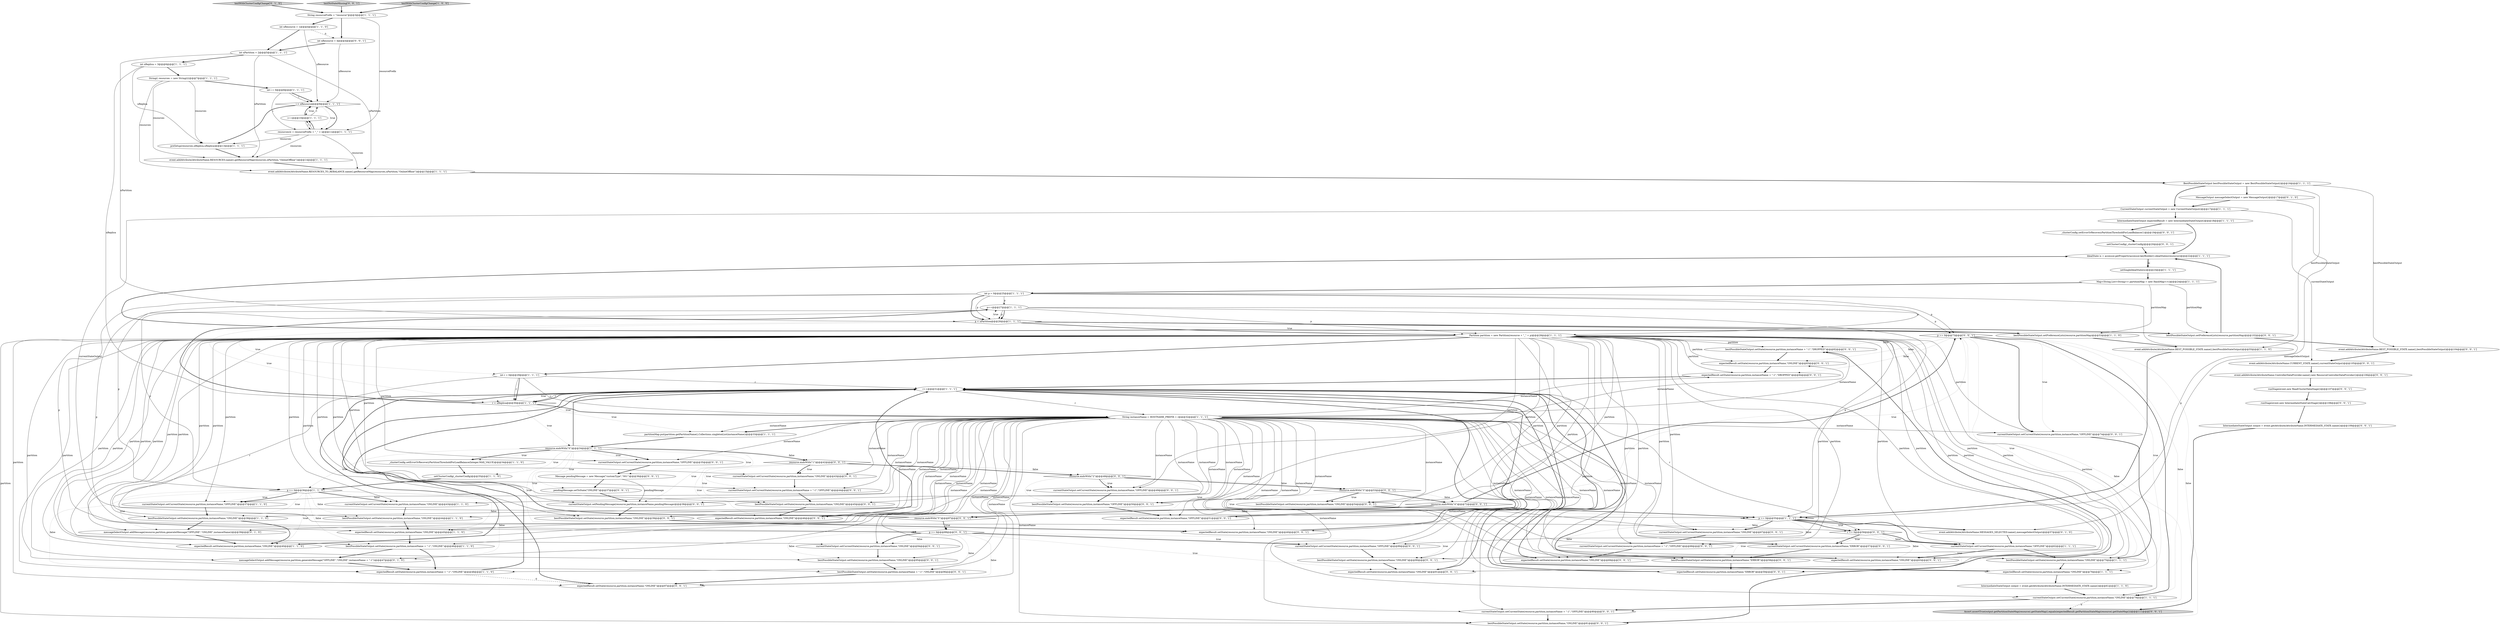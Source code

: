 digraph {
29 [style = filled, label = "i < nResource@@@9@@@['1', '1', '1']", fillcolor = white, shape = diamond image = "AAA0AAABBB1BBB"];
43 [style = filled, label = "int p = 0@@@25@@@['1', '1', '1']", fillcolor = white, shape = ellipse image = "AAA0AAABBB1BBB"];
45 [style = filled, label = "p++@@@27@@@['1', '1', '1']", fillcolor = white, shape = ellipse image = "AAA0AAABBB1BBB"];
77 [style = filled, label = "resource.endsWith(\"4\")@@@72@@@['0', '0', '1']", fillcolor = white, shape = diamond image = "AAA0AAABBB3BBB"];
75 [style = filled, label = "IntermediateStateOutput output = event.getAttribute(AttributeName.INTERMEDIATE_STATE.name())@@@109@@@['0', '0', '1']", fillcolor = white, shape = ellipse image = "AAA0AAABBB3BBB"];
55 [style = filled, label = "p == 0@@@73@@@['0', '0', '1']", fillcolor = white, shape = diamond image = "AAA0AAABBB3BBB"];
81 [style = filled, label = "_clusterConfig.setErrorOrRecoveryPartitionThresholdForLoadBalance(1)@@@19@@@['0', '0', '1']", fillcolor = white, shape = ellipse image = "AAA0AAABBB3BBB"];
40 [style = filled, label = "IntermediateStateOutput output = event.getAttribute(AttributeName.INTERMEDIATE_STATE.name())@@@61@@@['1', '1', '0']", fillcolor = white, shape = ellipse image = "AAA0AAABBB1BBB"];
67 [style = filled, label = "bestPossibleStateOutput.setState(resource,partition,instanceName + \"-1\",\"DROPPED\")@@@82@@@['0', '0', '1']", fillcolor = white, shape = ellipse image = "AAA0AAABBB3BBB"];
95 [style = filled, label = "currentStateOutput.setCurrentState(resource,partition,instanceName + \"-1\",\"OFFLINE\")@@@44@@@['0', '0', '1']", fillcolor = white, shape = ellipse image = "AAA0AAABBB3BBB"];
31 [style = filled, label = "setSingleIdealState(is)@@@23@@@['1', '1', '1']", fillcolor = white, shape = ellipse image = "AAA0AAABBB1BBB"];
50 [style = filled, label = "messageSelectOutput.addMessage(resource,partition,generateMessage(\"OFFLINE\",\"ONLINE\",instanceName))@@@39@@@['0', '1', '0']", fillcolor = white, shape = ellipse image = "AAA1AAABBB2BBB"];
10 [style = filled, label = "CurrentStateOutput currentStateOutput = new CurrentStateOutput()@@@17@@@['1', '1', '1']", fillcolor = white, shape = ellipse image = "AAA0AAABBB1BBB"];
53 [style = filled, label = "runStage(event,new ReadClusterDataStage())@@@107@@@['0', '0', '1']", fillcolor = white, shape = ellipse image = "AAA0AAABBB3BBB"];
24 [style = filled, label = "bestPossibleStateOutput.setPreferenceLists(resource,partitionMap)@@@53@@@['1', '1', '0']", fillcolor = white, shape = ellipse image = "AAA0AAABBB1BBB"];
61 [style = filled, label = "currentStateOutput.setCurrentState(resource,partition,instanceName,\"ONLINE\")@@@94@@@['0', '0', '1']", fillcolor = white, shape = ellipse image = "AAA0AAABBB3BBB"];
28 [style = filled, label = "IntermediateStateOutput expectedResult = new IntermediateStateOutput()@@@18@@@['1', '1', '1']", fillcolor = white, shape = ellipse image = "AAA0AAABBB1BBB"];
22 [style = filled, label = "currentStateOutput.setCurrentState(resource,partition,instanceName,\"OFFLINE\")@@@37@@@['1', '1', '0']", fillcolor = white, shape = ellipse image = "AAA0AAABBB1BBB"];
9 [style = filled, label = "int nResource = 1@@@4@@@['1', '1', '0']", fillcolor = white, shape = ellipse image = "AAA0AAABBB1BBB"];
4 [style = filled, label = "int nPartition = 2@@@5@@@['1', '1', '1']", fillcolor = white, shape = ellipse image = "AAA0AAABBB1BBB"];
105 [style = filled, label = "bestPossibleStateOutput.setState(resource,partition,instanceName,\"ONLINE\")@@@81@@@['0', '0', '1']", fillcolor = white, shape = ellipse image = "AAA0AAABBB3BBB"];
52 [style = filled, label = "MessageOutput messageSelectOutput = new MessageOutput()@@@17@@@['0', '1', '0']", fillcolor = white, shape = ellipse image = "AAA1AAABBB2BBB"];
69 [style = filled, label = "currentStateOutput.setCurrentState(resource,partition,instanceName + \"-1\",\"OFFLINE\")@@@68@@@['0', '0', '1']", fillcolor = white, shape = ellipse image = "AAA0AAABBB3BBB"];
36 [style = filled, label = "BestPossibleStateOutput bestPossibleStateOutput = new BestPossibleStateOutput()@@@16@@@['1', '1', '1']", fillcolor = white, shape = ellipse image = "AAA0AAABBB1BBB"];
65 [style = filled, label = "currentStateOutput.setCurrentState(resource,partition,instanceName,\"OFFLINE\")@@@49@@@['0', '0', '1']", fillcolor = white, shape = ellipse image = "AAA0AAABBB3BBB"];
16 [style = filled, label = "i++@@@10@@@['1', '1', '1']", fillcolor = white, shape = ellipse image = "AAA0AAABBB1BBB"];
41 [style = filled, label = "int nReplica = 3@@@6@@@['1', '1', '1']", fillcolor = white, shape = ellipse image = "AAA0AAABBB1BBB"];
106 [style = filled, label = "runStage(event,new IntermediateStateCalcStage())@@@108@@@['0', '0', '1']", fillcolor = white, shape = ellipse image = "AAA0AAABBB3BBB"];
51 [style = filled, label = "testWithClusterConfigChange['0', '1', '0']", fillcolor = lightgray, shape = diamond image = "AAA0AAABBB2BBB"];
89 [style = filled, label = "expectedResult.setState(resource,partition,instanceName,\"OFFLINE\")@@@51@@@['0', '0', '1']", fillcolor = white, shape = ellipse image = "AAA0AAABBB3BBB"];
92 [style = filled, label = "expectedResult.setState(resource,partition,instanceName + \"-1\",\"DROPPED\")@@@84@@@['0', '0', '1']", fillcolor = white, shape = ellipse image = "AAA0AAABBB3BBB"];
2 [style = filled, label = "_clusterConfig.setErrorOrRecoveryPartitionThresholdForLoadBalance(Integer.MAX_VALUE)@@@34@@@['1', '1', '0']", fillcolor = white, shape = ellipse image = "AAA0AAABBB1BBB"];
73 [style = filled, label = "testNoStateMissing['0', '0', '1']", fillcolor = lightgray, shape = diamond image = "AAA0AAABBB3BBB"];
76 [style = filled, label = "expectedResult.setState(resource,partition,instanceName,\"ONLINE\")@@@63@@@['0', '0', '1']", fillcolor = white, shape = ellipse image = "AAA0AAABBB3BBB"];
62 [style = filled, label = "expectedResult.setState(resource,partition,instanceName,\"ONLINE\")@@@46@@@['0', '0', '1']", fillcolor = white, shape = ellipse image = "AAA0AAABBB3BBB"];
38 [style = filled, label = "String resourcePrefix = \"resource\"@@@3@@@['1', '1', '1']", fillcolor = white, shape = ellipse image = "AAA0AAABBB1BBB"];
34 [style = filled, label = "bestPossibleStateOutput.setState(resource,partition,instanceName,\"ONLINE\")@@@38@@@['1', '1', '0']", fillcolor = white, shape = ellipse image = "AAA0AAABBB1BBB"];
3 [style = filled, label = "p == 0@@@55@@@['1', '1', '1']", fillcolor = white, shape = diamond image = "AAA0AAABBB1BBB"];
15 [style = filled, label = "resource.endsWith(\"0\")@@@34@@@['1', '1', '1']", fillcolor = white, shape = diamond image = "AAA0AAABBB1BBB"];
44 [style = filled, label = "currentStateOutput.setCurrentState(resource,partition,instanceName,\"ONLINE\")@@@79@@@['1', '1', '1']", fillcolor = white, shape = ellipse image = "AAA0AAABBB1BBB"];
102 [style = filled, label = "event.addAttribute(AttributeName.CURRENT_STATE.name(),currentStateOutput)@@@105@@@['0', '0', '1']", fillcolor = white, shape = ellipse image = "AAA0AAABBB3BBB"];
49 [style = filled, label = "messageSelectOutput.addMessage(resource,partition,generateMessage(\"OFFLINE\",\"ONLINE\",instanceName + \"-1\"))@@@47@@@['0', '1', '0']", fillcolor = white, shape = ellipse image = "AAA1AAABBB2BBB"];
42 [style = filled, label = "Map<String,List<String>> partitionMap = new HashMap<>()@@@24@@@['1', '1', '1']", fillcolor = white, shape = ellipse image = "AAA0AAABBB1BBB"];
59 [style = filled, label = "currentStateOutput.setCurrentState(resource,partition,instanceName,\"OFFLINE\")@@@35@@@['0', '0', '1']", fillcolor = white, shape = ellipse image = "AAA0AAABBB3BBB"];
80 [style = filled, label = "r == 0@@@56@@@['0', '0', '1']", fillcolor = white, shape = diamond image = "AAA0AAABBB3BBB"];
74 [style = filled, label = "expectedResult.setState(resource,partition,instanceName,\"ONLINE\")@@@83@@@['0', '0', '1']", fillcolor = white, shape = ellipse image = "AAA0AAABBB3BBB"];
14 [style = filled, label = "r < nReplica@@@30@@@['1', '1', '1']", fillcolor = white, shape = diamond image = "AAA0AAABBB1BBB"];
79 [style = filled, label = "currentStateOutput.setCurrentState(resource,partition,instanceName,\"OFFLINE\")@@@89@@@['0', '0', '1']", fillcolor = white, shape = ellipse image = "AAA0AAABBB3BBB"];
72 [style = filled, label = "event.addAttribute(AttributeName.BEST_POSSIBLE_STATE.name(),bestPossibleStateOutput)@@@104@@@['0', '0', '1']", fillcolor = white, shape = ellipse image = "AAA0AAABBB3BBB"];
7 [style = filled, label = "preSetup(resources,nReplica,nReplica)@@@13@@@['1', '1', '1']", fillcolor = white, shape = ellipse image = "AAA0AAABBB1BBB"];
63 [style = filled, label = "expectedResult.setState(resource,partition,instanceName,\"ONLINE\")@@@91@@@['0', '0', '1']", fillcolor = white, shape = ellipse image = "AAA0AAABBB3BBB"];
30 [style = filled, label = "event.addAttribute(AttributeName.RESOURCES.name(),getResourceMap(resources,nPartition,\"OnlineOffline\"))@@@14@@@['1', '1', '1']", fillcolor = white, shape = ellipse image = "AAA0AAABBB1BBB"];
64 [style = filled, label = "resource.endsWith(\"1\")@@@42@@@['0', '0', '1']", fillcolor = white, shape = diamond image = "AAA0AAABBB3BBB"];
90 [style = filled, label = "event.addAttribute(AttributeName.ControllerDataProvider.name(),new ResourceControllerDataProvider())@@@106@@@['0', '0', '1']", fillcolor = white, shape = ellipse image = "AAA0AAABBB3BBB"];
82 [style = filled, label = "setClusterConfig(_clusterConfig)@@@20@@@['0', '0', '1']", fillcolor = white, shape = ellipse image = "AAA0AAABBB3BBB"];
56 [style = filled, label = "bestPossibleStateOutput.setState(resource,partition,instanceName,\"ERROR\")@@@58@@@['0', '0', '1']", fillcolor = white, shape = ellipse image = "AAA0AAABBB3BBB"];
87 [style = filled, label = "resource.endsWith(\"2\")@@@48@@@['0', '0', '1']", fillcolor = white, shape = diamond image = "AAA0AAABBB3BBB"];
39 [style = filled, label = "r++@@@31@@@['1', '1', '1']", fillcolor = white, shape = ellipse image = "AAA0AAABBB1BBB"];
98 [style = filled, label = "currentStateOutput.setPendingMessage(resource,partition,instanceName,pendingMessage)@@@38@@@['0', '0', '1']", fillcolor = white, shape = ellipse image = "AAA0AAABBB3BBB"];
27 [style = filled, label = "expectedResult.setState(resource,partition,instanceName,\"ONLINE\")@@@45@@@['1', '1', '0']", fillcolor = white, shape = ellipse image = "AAA0AAABBB1BBB"];
46 [style = filled, label = "testWithClusterConfigChange['1', '0', '0']", fillcolor = lightgray, shape = diamond image = "AAA0AAABBB1BBB"];
8 [style = filled, label = "int r = 0@@@29@@@['1', '1', '1']", fillcolor = white, shape = ellipse image = "AAA0AAABBB1BBB"];
47 [style = filled, label = "expectedResult.setState(resource,partition,instanceName,\"ONLINE\")@@@40@@@['1', '1', '0']", fillcolor = white, shape = ellipse image = "AAA0AAABBB1BBB"];
32 [style = filled, label = "currentStateOutput.setCurrentState(resource,partition,instanceName,\"ONLINE\")@@@43@@@['1', '1', '0']", fillcolor = white, shape = ellipse image = "AAA0AAABBB1BBB"];
21 [style = filled, label = "String instanceName = HOSTNAME_PREFIX + r@@@32@@@['1', '1', '1']", fillcolor = white, shape = ellipse image = "AAA0AAABBB1BBB"];
0 [style = filled, label = "resources(i( = resourcePrefix + \"_\" + i@@@11@@@['1', '1', '1']", fillcolor = white, shape = ellipse image = "AAA0AAABBB1BBB"];
11 [style = filled, label = "currentStateOutput.setCurrentState(resource,partition,instanceName,\"OFFLINE\")@@@62@@@['1', '1', '1']", fillcolor = white, shape = ellipse image = "AAA0AAABBB1BBB"];
96 [style = filled, label = "Message pendingMessage = new Message(\"customType\",\"001\")@@@36@@@['0', '0', '1']", fillcolor = white, shape = ellipse image = "AAA0AAABBB3BBB"];
83 [style = filled, label = "resource.endsWith(\"5\")@@@87@@@['0', '0', '1']", fillcolor = white, shape = diamond image = "AAA0AAABBB3BBB"];
13 [style = filled, label = "expectedResult.setState(resource,partition,instanceName + \"-1\",\"ONLINE\")@@@48@@@['1', '1', '0']", fillcolor = white, shape = ellipse image = "AAA0AAABBB1BBB"];
33 [style = filled, label = "Partition partition = new Partition(resource + \"_\" + p)@@@28@@@['1', '1', '1']", fillcolor = white, shape = ellipse image = "AAA0AAABBB1BBB"];
35 [style = filled, label = "event.addAttribute(AttributeName.RESOURCES_TO_REBALANCE.name(),getResourceMap(resources,nPartition,\"OnlineOffline\"))@@@15@@@['1', '1', '1']", fillcolor = white, shape = ellipse image = "AAA0AAABBB1BBB"];
101 [style = filled, label = "currentStateOutput.setCurrentState(resource,partition,instanceName,\"OFFLINE\")@@@74@@@['0', '0', '1']", fillcolor = white, shape = ellipse image = "AAA0AAABBB3BBB"];
18 [style = filled, label = "expectedResult.setState(resource,partition,instanceName,\"ONLINE\")@@@76@@@['1', '1', '1']", fillcolor = white, shape = ellipse image = "AAA0AAABBB1BBB"];
104 [style = filled, label = "bestPossibleStateOutput.setState(resource,partition,instanceName,\"ONLINE\")@@@45@@@['0', '0', '1']", fillcolor = white, shape = ellipse image = "AAA0AAABBB3BBB"];
99 [style = filled, label = "bestPossibleStateOutput.setState(resource,partition,instanceName,\"OFFLINE\")@@@50@@@['0', '0', '1']", fillcolor = white, shape = ellipse image = "AAA0AAABBB3BBB"];
68 [style = filled, label = "p == 0@@@88@@@['0', '0', '1']", fillcolor = white, shape = diamond image = "AAA0AAABBB3BBB"];
94 [style = filled, label = "currentStateOutput.setCurrentState(resource,partition,instanceName,\"ONLINE\")@@@67@@@['0', '0', '1']", fillcolor = white, shape = ellipse image = "AAA0AAABBB3BBB"];
58 [style = filled, label = "currentStateOutput.setCurrentState(resource,partition,instanceName,\"ERROR\")@@@57@@@['0', '0', '1']", fillcolor = white, shape = ellipse image = "AAA0AAABBB3BBB"];
5 [style = filled, label = "int i = 0@@@8@@@['1', '1', '1']", fillcolor = white, shape = ellipse image = "AAA0AAABBB1BBB"];
6 [style = filled, label = "p < nPartition@@@26@@@['1', '1', '1']", fillcolor = white, shape = diamond image = "AAA0AAABBB1BBB"];
103 [style = filled, label = "currentStateOutput.setCurrentState(resource,partition,instanceName + \"-1\",\"OFFLINE\")@@@80@@@['0', '0', '1']", fillcolor = white, shape = ellipse image = "AAA0AAABBB3BBB"];
57 [style = filled, label = "expectedResult.setState(resource,partition,instanceName,\"ONLINE\")@@@97@@@['0', '0', '1']", fillcolor = white, shape = ellipse image = "AAA0AAABBB3BBB"];
20 [style = filled, label = "event.addAttribute(AttributeName.BEST_POSSIBLE_STATE.name(),bestPossibleStateOutput)@@@55@@@['1', '1', '0']", fillcolor = white, shape = ellipse image = "AAA0AAABBB1BBB"];
60 [style = filled, label = "expectedResult.setState(resource,partition,instanceName,\"ONLINE\")@@@40@@@['0', '0', '1']", fillcolor = white, shape = ellipse image = "AAA0AAABBB3BBB"];
91 [style = filled, label = "expectedResult.setState(resource,partition,instanceName,\"ONLINE\")@@@69@@@['0', '0', '1']", fillcolor = white, shape = ellipse image = "AAA0AAABBB3BBB"];
84 [style = filled, label = "bestPossibleStateOutput.setState(resource,partition,instanceName,\"ONLINE\")@@@54@@@['0', '0', '1']", fillcolor = white, shape = ellipse image = "AAA0AAABBB3BBB"];
88 [style = filled, label = "currentStateOutput.setCurrentState(resource,partition,instanceName,\"ONLINE\")@@@43@@@['0', '0', '1']", fillcolor = white, shape = ellipse image = "AAA0AAABBB3BBB"];
37 [style = filled, label = "setClusterConfig(_clusterConfig)@@@35@@@['1', '1', '0']", fillcolor = white, shape = ellipse image = "AAA0AAABBB1BBB"];
48 [style = filled, label = "event.addAttribute(AttributeName.MESSAGES_SELECTED.name(),messageSelectOutput)@@@57@@@['0', '1', '0']", fillcolor = white, shape = ellipse image = "AAA1AAABBB2BBB"];
23 [style = filled, label = "String(( resources = new String((((@@@7@@@['1', '1', '1']", fillcolor = white, shape = ellipse image = "AAA0AAABBB1BBB"];
19 [style = filled, label = "bestPossibleStateOutput.setState(resource,partition,instanceName,\"ONLINE\")@@@44@@@['1', '1', '0']", fillcolor = white, shape = ellipse image = "AAA0AAABBB1BBB"];
71 [style = filled, label = "bestPossibleStateOutput.setPreferenceLists(resource,partitionMap)@@@102@@@['0', '0', '1']", fillcolor = white, shape = ellipse image = "AAA0AAABBB3BBB"];
97 [style = filled, label = "bestPossibleStateOutput.setState(resource,partition,instanceName,\"ONLINE\")@@@95@@@['0', '0', '1']", fillcolor = white, shape = ellipse image = "AAA0AAABBB3BBB"];
78 [style = filled, label = "int nResource = 4@@@4@@@['0', '0', '1']", fillcolor = white, shape = ellipse image = "AAA0AAABBB3BBB"];
12 [style = filled, label = "partitionMap.put(partition.getPartitionName(),Collections.singletonList(instanceName))@@@33@@@['1', '1', '1']", fillcolor = white, shape = ellipse image = "AAA0AAABBB1BBB"];
70 [style = filled, label = "bestPossibleStateOutput.setState(resource,partition,instanceName,\"ONLINE\")@@@90@@@['0', '0', '1']", fillcolor = white, shape = ellipse image = "AAA0AAABBB3BBB"];
85 [style = filled, label = "pendingMessage.setToState(\"ONLINE\")@@@37@@@['0', '0', '1']", fillcolor = white, shape = ellipse image = "AAA0AAABBB3BBB"];
100 [style = filled, label = "resource.endsWith(\"3\")@@@53@@@['0', '0', '1']", fillcolor = white, shape = diamond image = "AAA0AAABBB3BBB"];
93 [style = filled, label = "bestPossibleStateOutput.setState(resource,partition,instanceName + \"-1\",\"ONLINE\")@@@96@@@['0', '0', '1']", fillcolor = white, shape = ellipse image = "AAA0AAABBB3BBB"];
86 [style = filled, label = "bestPossibleStateOutput.setState(resource,partition,instanceName,\"ONLINE\")@@@39@@@['0', '0', '1']", fillcolor = white, shape = ellipse image = "AAA0AAABBB3BBB"];
1 [style = filled, label = "bestPossibleStateOutput.setState(resource,partition,instanceName + \"-1\",\"ONLINE\")@@@46@@@['1', '1', '0']", fillcolor = white, shape = ellipse image = "AAA0AAABBB1BBB"];
26 [style = filled, label = "bestPossibleStateOutput.setState(resource,partition,instanceName,\"ONLINE\")@@@75@@@['1', '1', '1']", fillcolor = white, shape = ellipse image = "AAA0AAABBB1BBB"];
66 [style = filled, label = "expectedResult.setState(resource,partition,instanceName,\"ERROR\")@@@59@@@['0', '0', '1']", fillcolor = white, shape = ellipse image = "AAA0AAABBB3BBB"];
25 [style = filled, label = "p == 0@@@36@@@['1', '1', '0']", fillcolor = white, shape = diamond image = "AAA0AAABBB1BBB"];
17 [style = filled, label = "IdealState is = accessor.getProperty(accessor.keyBuilder().idealStates(resource))@@@22@@@['1', '1', '1']", fillcolor = white, shape = ellipse image = "AAA0AAABBB1BBB"];
54 [style = filled, label = "Assert.assertTrue(output.getPartitionStateMap(resource).getStateMap().equals(expectedResult.getPartitionStateMap(resource).getStateMap()))@@@111@@@['0', '0', '1']", fillcolor = lightgray, shape = ellipse image = "AAA0AAABBB3BBB"];
83->68 [style = dotted, label="true"];
61->97 [style = bold, label=""];
15->96 [style = dotted, label="true"];
15->60 [style = dotted, label="true"];
28->81 [style = bold, label=""];
105->67 [style = bold, label=""];
65->99 [style = bold, label=""];
10->28 [style = bold, label=""];
15->37 [style = dotted, label="true"];
63->39 [style = bold, label=""];
57->39 [style = bold, label=""];
33->19 [style = solid, label="partition"];
15->2 [style = dotted, label="true"];
33->74 [style = solid, label="partition"];
15->39 [style = bold, label=""];
25->50 [style = dotted, label="true"];
33->92 [style = solid, label="partition"];
68->61 [style = bold, label=""];
77->55 [style = dotted, label="true"];
68->70 [style = dotted, label="true"];
68->93 [style = dotted, label="false"];
85->98 [style = bold, label=""];
25->13 [style = dotted, label="false"];
33->105 [style = solid, label="partition"];
21->13 [style = solid, label="instanceName"];
14->21 [style = bold, label=""];
0->30 [style = solid, label="resources"];
47->39 [style = bold, label=""];
70->63 [style = bold, label=""];
25->34 [style = dotted, label="true"];
96->98 [style = solid, label="pendingMessage"];
76->39 [style = bold, label=""];
23->5 [style = bold, label=""];
71->72 [style = bold, label=""];
33->22 [style = solid, label="partition"];
36->52 [style = bold, label=""];
78->4 [style = bold, label=""];
33->8 [style = bold, label=""];
41->14 [style = solid, label="nReplica"];
33->1 [style = solid, label="partition"];
25->1 [style = dotted, label="false"];
68->63 [style = dotted, label="true"];
17->31 [style = solid, label="is"];
62->39 [style = bold, label=""];
21->99 [style = solid, label="instanceName"];
94->69 [style = bold, label=""];
45->55 [style = solid, label="p"];
6->14 [style = dotted, label="true"];
21->57 [style = solid, label="instanceName"];
64->87 [style = dotted, label="false"];
33->86 [style = solid, label="partition"];
15->86 [style = dotted, label="true"];
25->47 [style = dotted, label="true"];
21->89 [style = solid, label="instanceName"];
8->80 [style = solid, label="r"];
89->39 [style = bold, label=""];
0->16 [style = solid, label="i"];
33->56 [style = solid, label="partition"];
64->88 [style = dotted, label="true"];
0->35 [style = solid, label="resources"];
43->55 [style = solid, label="p"];
25->32 [style = bold, label=""];
64->87 [style = bold, label=""];
33->95 [style = solid, label="partition"];
55->44 [style = bold, label=""];
55->74 [style = dotted, label="false"];
43->25 [style = solid, label="p"];
21->67 [style = solid, label="instanceName"];
75->54 [style = bold, label=""];
100->77 [style = dotted, label="false"];
6->33 [style = bold, label=""];
2->37 [style = bold, label=""];
40->44 [style = bold, label=""];
21->60 [style = solid, label="instanceName"];
29->0 [style = dotted, label="true"];
83->39 [style = bold, label=""];
3->91 [style = dotted, label="false"];
43->3 [style = solid, label="p"];
21->62 [style = solid, label="instanceName"];
21->19 [style = solid, label="instanceName"];
13->57 [style = dashed, label="0"];
4->35 [style = solid, label="nPartition"];
17->31 [style = bold, label=""];
0->16 [style = bold, label=""];
21->74 [style = solid, label="instanceName"];
68->79 [style = bold, label=""];
21->63 [style = solid, label="instanceName"];
6->45 [style = dotted, label="true"];
25->22 [style = dotted, label="true"];
33->60 [style = solid, label="partition"];
68->79 [style = dotted, label="true"];
19->27 [style = bold, label=""];
87->100 [style = bold, label=""];
9->29 [style = solid, label="nResource"];
100->77 [style = bold, label=""];
33->94 [style = solid, label="partition"];
30->35 [style = bold, label=""];
15->25 [style = dotted, label="true"];
21->92 [style = solid, label="instanceName"];
21->84 [style = solid, label="instanceName"];
39->14 [style = bold, label=""];
21->12 [style = solid, label="instanceName"];
33->32 [style = solid, label="partition"];
14->39 [style = dotted, label="true"];
23->35 [style = solid, label="resources"];
72->102 [style = bold, label=""];
86->60 [style = bold, label=""];
11->26 [style = bold, label=""];
38->0 [style = solid, label="resourcePrefix"];
25->32 [style = dotted, label="false"];
55->103 [style = dotted, label="false"];
71->17 [style = bold, label=""];
21->1 [style = solid, label="instanceName"];
21->76 [style = solid, label="instanceName"];
29->7 [style = bold, label=""];
79->70 [style = bold, label=""];
33->91 [style = solid, label="partition"];
33->26 [style = solid, label="partition"];
92->39 [style = bold, label=""];
10->3 [style = solid, label="currentStateOutput"];
6->33 [style = dotted, label="true"];
55->105 [style = dotted, label="false"];
33->88 [style = solid, label="partition"];
3->94 [style = dotted, label="false"];
20->3 [style = bold, label=""];
9->4 [style = bold, label=""];
21->18 [style = solid, label="instanceName"];
33->34 [style = solid, label="partition"];
24->17 [style = bold, label=""];
0->7 [style = solid, label="resources"];
55->92 [style = dotted, label="false"];
80->11 [style = bold, label=""];
21->95 [style = solid, label="instanceName"];
33->67 [style = solid, label="partition"];
87->99 [style = dotted, label="true"];
102->90 [style = bold, label=""];
87->89 [style = dotted, label="true"];
55->101 [style = dotted, label="true"];
90->53 [style = bold, label=""];
3->80 [style = dotted, label="true"];
33->103 [style = solid, label="partition"];
21->27 [style = solid, label="instanceName"];
80->58 [style = bold, label=""];
21->88 [style = solid, label="instanceName"];
45->25 [style = solid, label="p"];
45->3 [style = solid, label="p"];
96->85 [style = bold, label=""];
25->49 [style = dotted, label="false"];
21->104 [style = solid, label="instanceName"];
45->6 [style = solid, label="p"];
33->76 [style = solid, label="partition"];
74->92 [style = bold, label=""];
91->39 [style = bold, label=""];
14->12 [style = dotted, label="true"];
21->12 [style = bold, label=""];
73->38 [style = bold, label=""];
59->96 [style = bold, label=""];
41->7 [style = solid, label="nReplica"];
21->32 [style = solid, label="instanceName"];
22->34 [style = bold, label=""];
27->1 [style = bold, label=""];
33->84 [style = solid, label="partition"];
25->22 [style = bold, label=""];
21->91 [style = solid, label="instanceName"];
7->30 [style = bold, label=""];
4->30 [style = solid, label="nPartition"];
8->14 [style = bold, label=""];
21->94 [style = solid, label="instanceName"];
83->68 [style = bold, label=""];
77->83 [style = bold, label=""];
8->21 [style = solid, label="r"];
33->18 [style = solid, label="partition"];
33->11 [style = solid, label="partition"];
93->57 [style = bold, label=""];
42->24 [style = solid, label="partitionMap"];
104->62 [style = bold, label=""];
66->39 [style = bold, label=""];
80->56 [style = dotted, label="true"];
46->38 [style = bold, label=""];
25->27 [style = dotted, label="false"];
100->84 [style = bold, label=""];
21->44 [style = solid, label="instanceName"];
69->91 [style = bold, label=""];
33->93 [style = solid, label="partition"];
82->17 [style = bold, label=""];
33->13 [style = solid, label="partition"];
100->3 [style = dotted, label="true"];
21->47 [style = solid, label="instanceName"];
43->6 [style = bold, label=""];
33->50 [style = solid, label="partition"];
1->49 [style = bold, label=""];
45->33 [style = solid, label="p"];
23->7 [style = solid, label="resources"];
58->56 [style = bold, label=""];
53->106 [style = bold, label=""];
8->39 [style = solid, label="r"];
15->2 [style = bold, label=""];
33->63 [style = solid, label="partition"];
38->9 [style = bold, label=""];
64->95 [style = dotted, label="true"];
10->102 [style = solid, label="currentStateOutput"];
33->62 [style = solid, label="partition"];
45->6 [style = bold, label=""];
21->93 [style = solid, label="instanceName"];
49->13 [style = bold, label=""];
21->103 [style = solid, label="instanceName"];
21->50 [style = solid, label="instanceName"];
33->89 [style = solid, label="partition"];
15->59 [style = bold, label=""];
45->68 [style = solid, label="p"];
43->45 [style = solid, label="p"];
16->29 [style = solid, label="i"];
16->0 [style = solid, label="i"];
21->66 [style = solid, label="instanceName"];
15->98 [style = dotted, label="true"];
67->74 [style = bold, label=""];
21->101 [style = solid, label="instanceName"];
18->39 [style = bold, label=""];
21->26 [style = solid, label="instanceName"];
33->98 [style = solid, label="partition"];
15->59 [style = dotted, label="true"];
16->29 [style = bold, label=""];
6->8 [style = dotted, label="true"];
39->14 [style = solid, label="r"];
21->49 [style = solid, label="instanceName"];
99->89 [style = bold, label=""];
80->58 [style = dotted, label="true"];
44->54 [style = dashed, label="0"];
21->11 [style = solid, label="instanceName"];
95->104 [style = bold, label=""];
33->101 [style = solid, label="partition"];
21->79 [style = solid, label="instanceName"];
33->59 [style = solid, label="partition"];
33->27 [style = solid, label="partition"];
3->11 [style = bold, label=""];
106->75 [style = bold, label=""];
33->70 [style = solid, label="partition"];
21->105 [style = solid, label="instanceName"];
42->71 [style = solid, label="partitionMap"];
15->64 [style = bold, label=""];
21->61 [style = solid, label="instanceName"];
3->69 [style = dotted, label="false"];
50->47 [style = bold, label=""];
42->43 [style = bold, label=""];
25->19 [style = dotted, label="false"];
33->69 [style = solid, label="partition"];
77->55 [style = bold, label=""];
56->66 [style = bold, label=""];
29->0 [style = bold, label=""];
14->21 [style = dotted, label="true"];
31->42 [style = bold, label=""];
21->59 [style = solid, label="instanceName"];
48->11 [style = bold, label=""];
11->76 [style = bold, label=""];
55->18 [style = dotted, label="true"];
21->34 [style = solid, label="instanceName"];
8->14 [style = solid, label="r"];
37->25 [style = bold, label=""];
32->19 [style = bold, label=""];
33->79 [style = solid, label="partition"];
36->20 [style = solid, label="bestPossibleStateOutput"];
33->58 [style = solid, label="partition"];
84->3 [style = bold, label=""];
41->23 [style = bold, label=""];
81->82 [style = bold, label=""];
33->66 [style = solid, label="partition"];
64->88 [style = bold, label=""];
55->101 [style = bold, label=""];
21->65 [style = solid, label="instanceName"];
43->33 [style = solid, label="p"];
5->0 [style = solid, label="i"];
21->98 [style = solid, label="instanceName"];
5->29 [style = bold, label=""];
80->66 [style = dotted, label="true"];
33->65 [style = solid, label="partition"];
44->103 [style = bold, label=""];
36->72 [style = solid, label="bestPossibleStateOutput"];
23->30 [style = solid, label="resources"];
43->68 [style = solid, label="p"];
5->29 [style = solid, label="i"];
60->39 [style = bold, label=""];
39->80 [style = solid, label="r"];
26->18 [style = bold, label=""];
13->39 [style = bold, label=""];
21->70 [style = solid, label="instanceName"];
29->16 [style = dotted, label="true"];
9->78 [style = dashed, label="0"];
3->80 [style = bold, label=""];
34->50 [style = bold, label=""];
55->44 [style = dotted, label="false"];
80->76 [style = dotted, label="false"];
14->45 [style = bold, label=""];
77->83 [style = dotted, label="false"];
88->95 [style = bold, label=""];
33->57 [style = solid, label="partition"];
87->65 [style = dotted, label="true"];
21->86 [style = solid, label="instanceName"];
68->97 [style = dotted, label="false"];
33->47 [style = solid, label="partition"];
3->94 [style = bold, label=""];
33->44 [style = solid, label="partition"];
80->11 [style = dotted, label="false"];
52->48 [style = solid, label="messageSelectOutput"];
35->36 [style = bold, label=""];
51->38 [style = bold, label=""];
21->97 [style = solid, label="instanceName"];
28->17 [style = bold, label=""];
1->13 [style = bold, label=""];
15->85 [style = dotted, label="true"];
24->20 [style = bold, label=""];
36->10 [style = bold, label=""];
55->26 [style = dotted, label="true"];
6->24 [style = bold, label=""];
87->100 [style = dotted, label="false"];
15->64 [style = dotted, label="false"];
64->62 [style = dotted, label="true"];
38->78 [style = bold, label=""];
33->104 [style = solid, label="partition"];
18->40 [style = bold, label=""];
87->65 [style = bold, label=""];
3->48 [style = bold, label=""];
6->71 [style = bold, label=""];
55->67 [style = dotted, label="false"];
78->29 [style = solid, label="nResource"];
4->6 [style = solid, label="nPartition"];
21->56 [style = solid, label="instanceName"];
34->47 [style = bold, label=""];
33->49 [style = solid, label="partition"];
21->22 [style = solid, label="instanceName"];
68->61 [style = dotted, label="false"];
12->15 [style = bold, label=""];
43->6 [style = solid, label="p"];
100->84 [style = dotted, label="true"];
64->104 [style = dotted, label="true"];
33->99 [style = solid, label="partition"];
33->97 [style = solid, label="partition"];
21->69 [style = solid, label="instanceName"];
97->93 [style = bold, label=""];
4->41 [style = bold, label=""];
14->15 [style = dotted, label="true"];
101->26 [style = bold, label=""];
103->105 [style = bold, label=""];
33->61 [style = solid, label="partition"];
68->57 [style = dotted, label="false"];
39->21 [style = solid, label="r"];
98->86 [style = bold, label=""];
21->58 [style = solid, label="instanceName"];
52->10 [style = bold, label=""];
}
